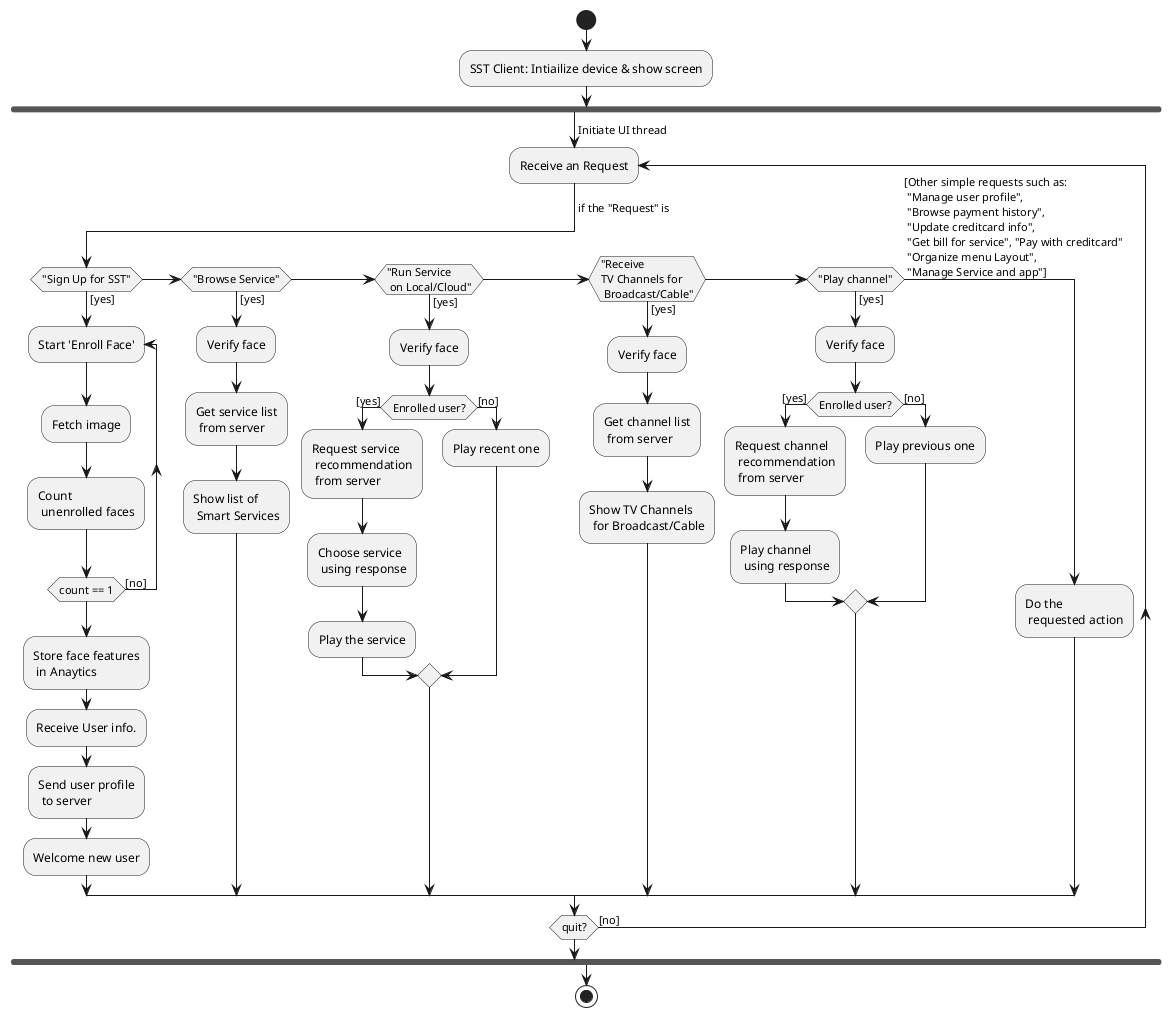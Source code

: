 @startuml
start
:SST Client: Intiailize device & show screen;

fork

->Initiate UI thread;
repeat:Receive an Request;
  -> if the "Request" is;
  if ("Sign Up for SST") then ([yes])
    repeat:Start 'Enroll Face';
      :Fetch image;
      :Count 
       unenrolled faces;
    repeat while (count == 1) is ([no])
    :Store face features\n in Anaytics;
    :Receive User info.;
    :Send user profile
     to server;
    :Welcome new user;
  elseif ("Browse Service") then ([yes])
    :Verify face;
    :Get service list\n from server;
    :Show list of\n Smart Services;
  elseif ("Run Service\n on Local/Cloud") then ([yes])
    :Verify face;
    if (Enrolled user?) then ([yes])
      :Request service\n recommendation\n from server;
      :Choose service\n using response;
      :Play the service;
    else ([no])
      :Play recent one;
    endif
  elseif ("Receive\nTV Channels for\n Broadcast/Cable") then ([yes])
    :Verify face;
    :Get channel list\n from server;
    :Show TV Channels
     for Broadcast/Cable;
  elseif ("Play channel") then ([yes])
    :Verify face;
    if (Enrolled user?) then ([yes])
      :Request channel\n recommendation\n from server;
      :Play channel\n using response;
    else ([no])
      :Play previous one;
    endif
  else ([Other simple requests such as:\n "Manage user profile",\n "Browse payment history",\n "Update creditcard info",\n "Get bill for service", "Pay with creditcard"\n "Organize menu Layout",\n "Manage Service and app"])
    :Do the\n requested action;
  endif

repeat while (quit?) is ([no])
 

endfork

stop
@enduml